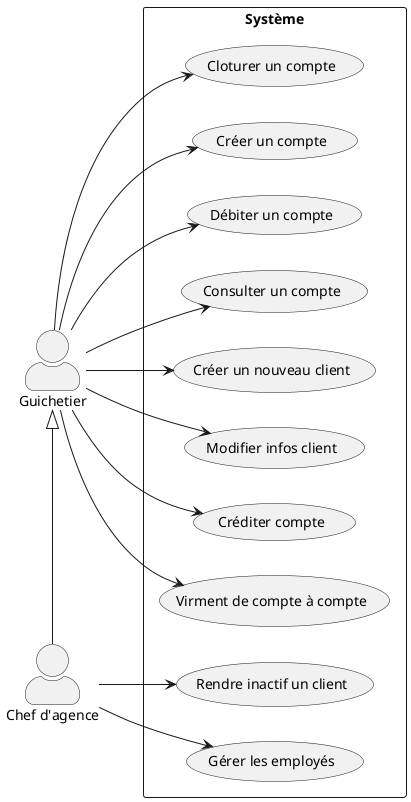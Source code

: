 @startuml use-case

skinparam actorStyle awesome
:Chef d'agence:
:Guichetier:
rectangle Système {
    (Rendre inactif un client)
    (Gérer les employés)
    (Débiter un compte)
    (Consulter un compte)
    (Créer un nouveau client)
    (Modifier infos client)
    (Créditer compte)
    (Virment de compte à compte)
    (Cloturer un compte)
    (Créer un compte)
}


(Guichetier) <|-right- (Chef d'agence)

left to right direction
:Chef d'agence: --> (Rendre inactif un client)
:Chef d'agence: --> (Gérer les employés)
(Guichetier) --> (Débiter un compte) 
(Guichetier) --> (Consulter un compte) 
(Guichetier) --> (Créer un nouveau client) 
(Guichetier) --> (Modifier infos client) 
(Guichetier) --> (Créditer compte) 
(Guichetier) --> (Virment de compte à compte) 
(Guichetier) --> (Cloturer un compte) 
(Guichetier) --> (Créer un compte) 


@enduml